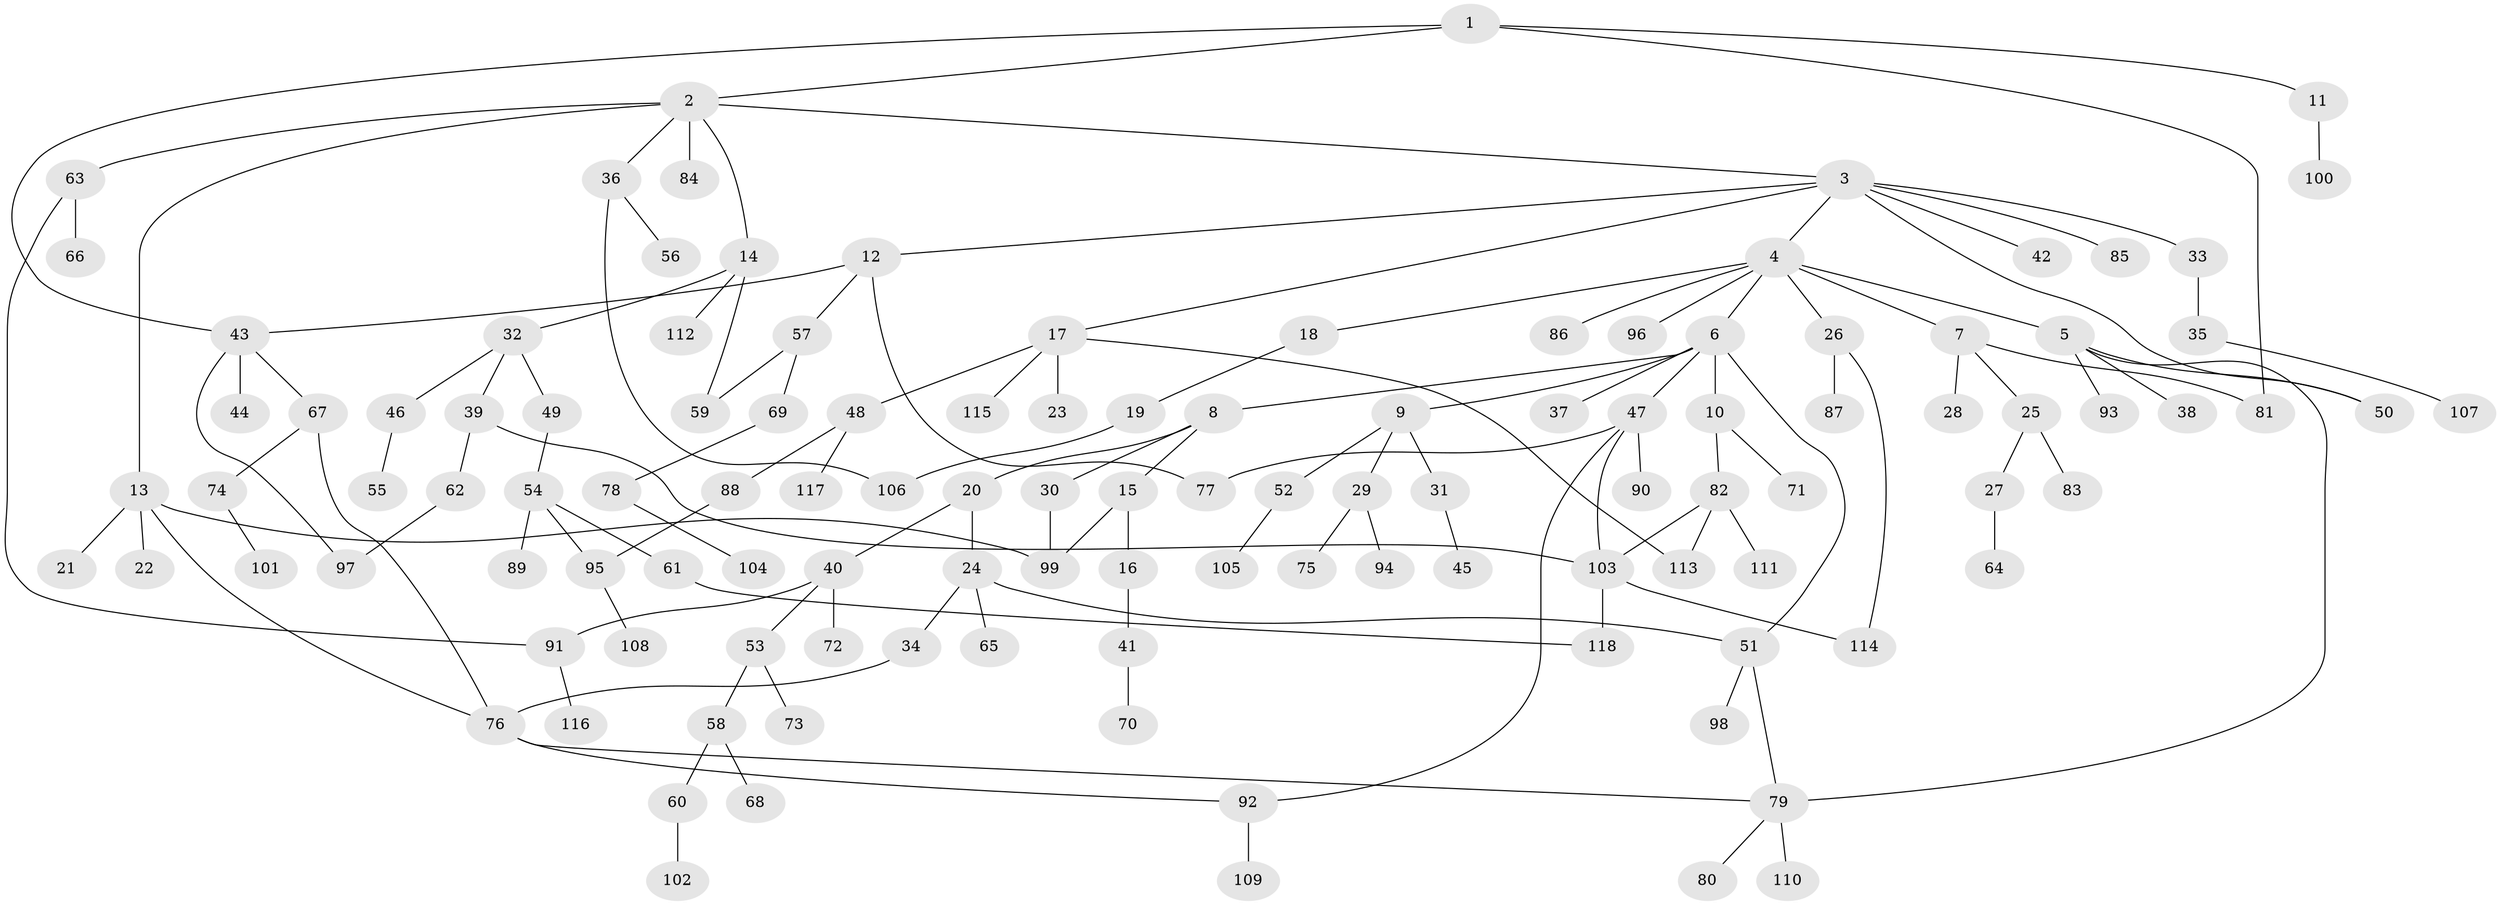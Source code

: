 // coarse degree distribution, {4: 0.13253012048192772, 6: 0.024096385542168676, 7: 0.024096385542168676, 3: 0.1566265060240964, 2: 0.40963855421686746, 1: 0.2289156626506024, 5: 0.024096385542168676}
// Generated by graph-tools (version 1.1) at 2025/48/03/04/25 22:48:42]
// undirected, 118 vertices, 139 edges
graph export_dot {
  node [color=gray90,style=filled];
  1;
  2;
  3;
  4;
  5;
  6;
  7;
  8;
  9;
  10;
  11;
  12;
  13;
  14;
  15;
  16;
  17;
  18;
  19;
  20;
  21;
  22;
  23;
  24;
  25;
  26;
  27;
  28;
  29;
  30;
  31;
  32;
  33;
  34;
  35;
  36;
  37;
  38;
  39;
  40;
  41;
  42;
  43;
  44;
  45;
  46;
  47;
  48;
  49;
  50;
  51;
  52;
  53;
  54;
  55;
  56;
  57;
  58;
  59;
  60;
  61;
  62;
  63;
  64;
  65;
  66;
  67;
  68;
  69;
  70;
  71;
  72;
  73;
  74;
  75;
  76;
  77;
  78;
  79;
  80;
  81;
  82;
  83;
  84;
  85;
  86;
  87;
  88;
  89;
  90;
  91;
  92;
  93;
  94;
  95;
  96;
  97;
  98;
  99;
  100;
  101;
  102;
  103;
  104;
  105;
  106;
  107;
  108;
  109;
  110;
  111;
  112;
  113;
  114;
  115;
  116;
  117;
  118;
  1 -- 2;
  1 -- 11;
  1 -- 81;
  1 -- 43;
  2 -- 3;
  2 -- 13;
  2 -- 14;
  2 -- 36;
  2 -- 63;
  2 -- 84;
  3 -- 4;
  3 -- 12;
  3 -- 17;
  3 -- 33;
  3 -- 42;
  3 -- 85;
  3 -- 50;
  4 -- 5;
  4 -- 6;
  4 -- 7;
  4 -- 18;
  4 -- 26;
  4 -- 86;
  4 -- 96;
  5 -- 38;
  5 -- 50;
  5 -- 93;
  5 -- 79;
  6 -- 8;
  6 -- 9;
  6 -- 10;
  6 -- 37;
  6 -- 47;
  6 -- 51;
  7 -- 25;
  7 -- 28;
  7 -- 81;
  8 -- 15;
  8 -- 20;
  8 -- 30;
  9 -- 29;
  9 -- 31;
  9 -- 52;
  10 -- 71;
  10 -- 82;
  11 -- 100;
  12 -- 43;
  12 -- 57;
  12 -- 77;
  13 -- 21;
  13 -- 22;
  13 -- 76;
  13 -- 99;
  14 -- 32;
  14 -- 112;
  14 -- 59;
  15 -- 16;
  15 -- 99;
  16 -- 41;
  17 -- 23;
  17 -- 48;
  17 -- 113;
  17 -- 115;
  18 -- 19;
  19 -- 106;
  20 -- 24;
  20 -- 40;
  24 -- 34;
  24 -- 65;
  24 -- 51;
  25 -- 27;
  25 -- 83;
  26 -- 87;
  26 -- 114;
  27 -- 64;
  29 -- 75;
  29 -- 94;
  30 -- 99;
  31 -- 45;
  32 -- 39;
  32 -- 46;
  32 -- 49;
  33 -- 35;
  34 -- 76;
  35 -- 107;
  36 -- 56;
  36 -- 106;
  39 -- 62;
  39 -- 103;
  40 -- 53;
  40 -- 72;
  40 -- 91;
  41 -- 70;
  43 -- 44;
  43 -- 67;
  43 -- 97;
  46 -- 55;
  47 -- 90;
  47 -- 103;
  47 -- 92;
  47 -- 77;
  48 -- 88;
  48 -- 117;
  49 -- 54;
  51 -- 79;
  51 -- 98;
  52 -- 105;
  53 -- 58;
  53 -- 73;
  54 -- 61;
  54 -- 89;
  54 -- 95;
  57 -- 59;
  57 -- 69;
  58 -- 60;
  58 -- 68;
  60 -- 102;
  61 -- 118;
  62 -- 97;
  63 -- 66;
  63 -- 91;
  67 -- 74;
  67 -- 76;
  69 -- 78;
  74 -- 101;
  76 -- 92;
  76 -- 79;
  78 -- 104;
  79 -- 80;
  79 -- 110;
  82 -- 103;
  82 -- 111;
  82 -- 113;
  88 -- 95;
  91 -- 116;
  92 -- 109;
  95 -- 108;
  103 -- 118;
  103 -- 114;
}
